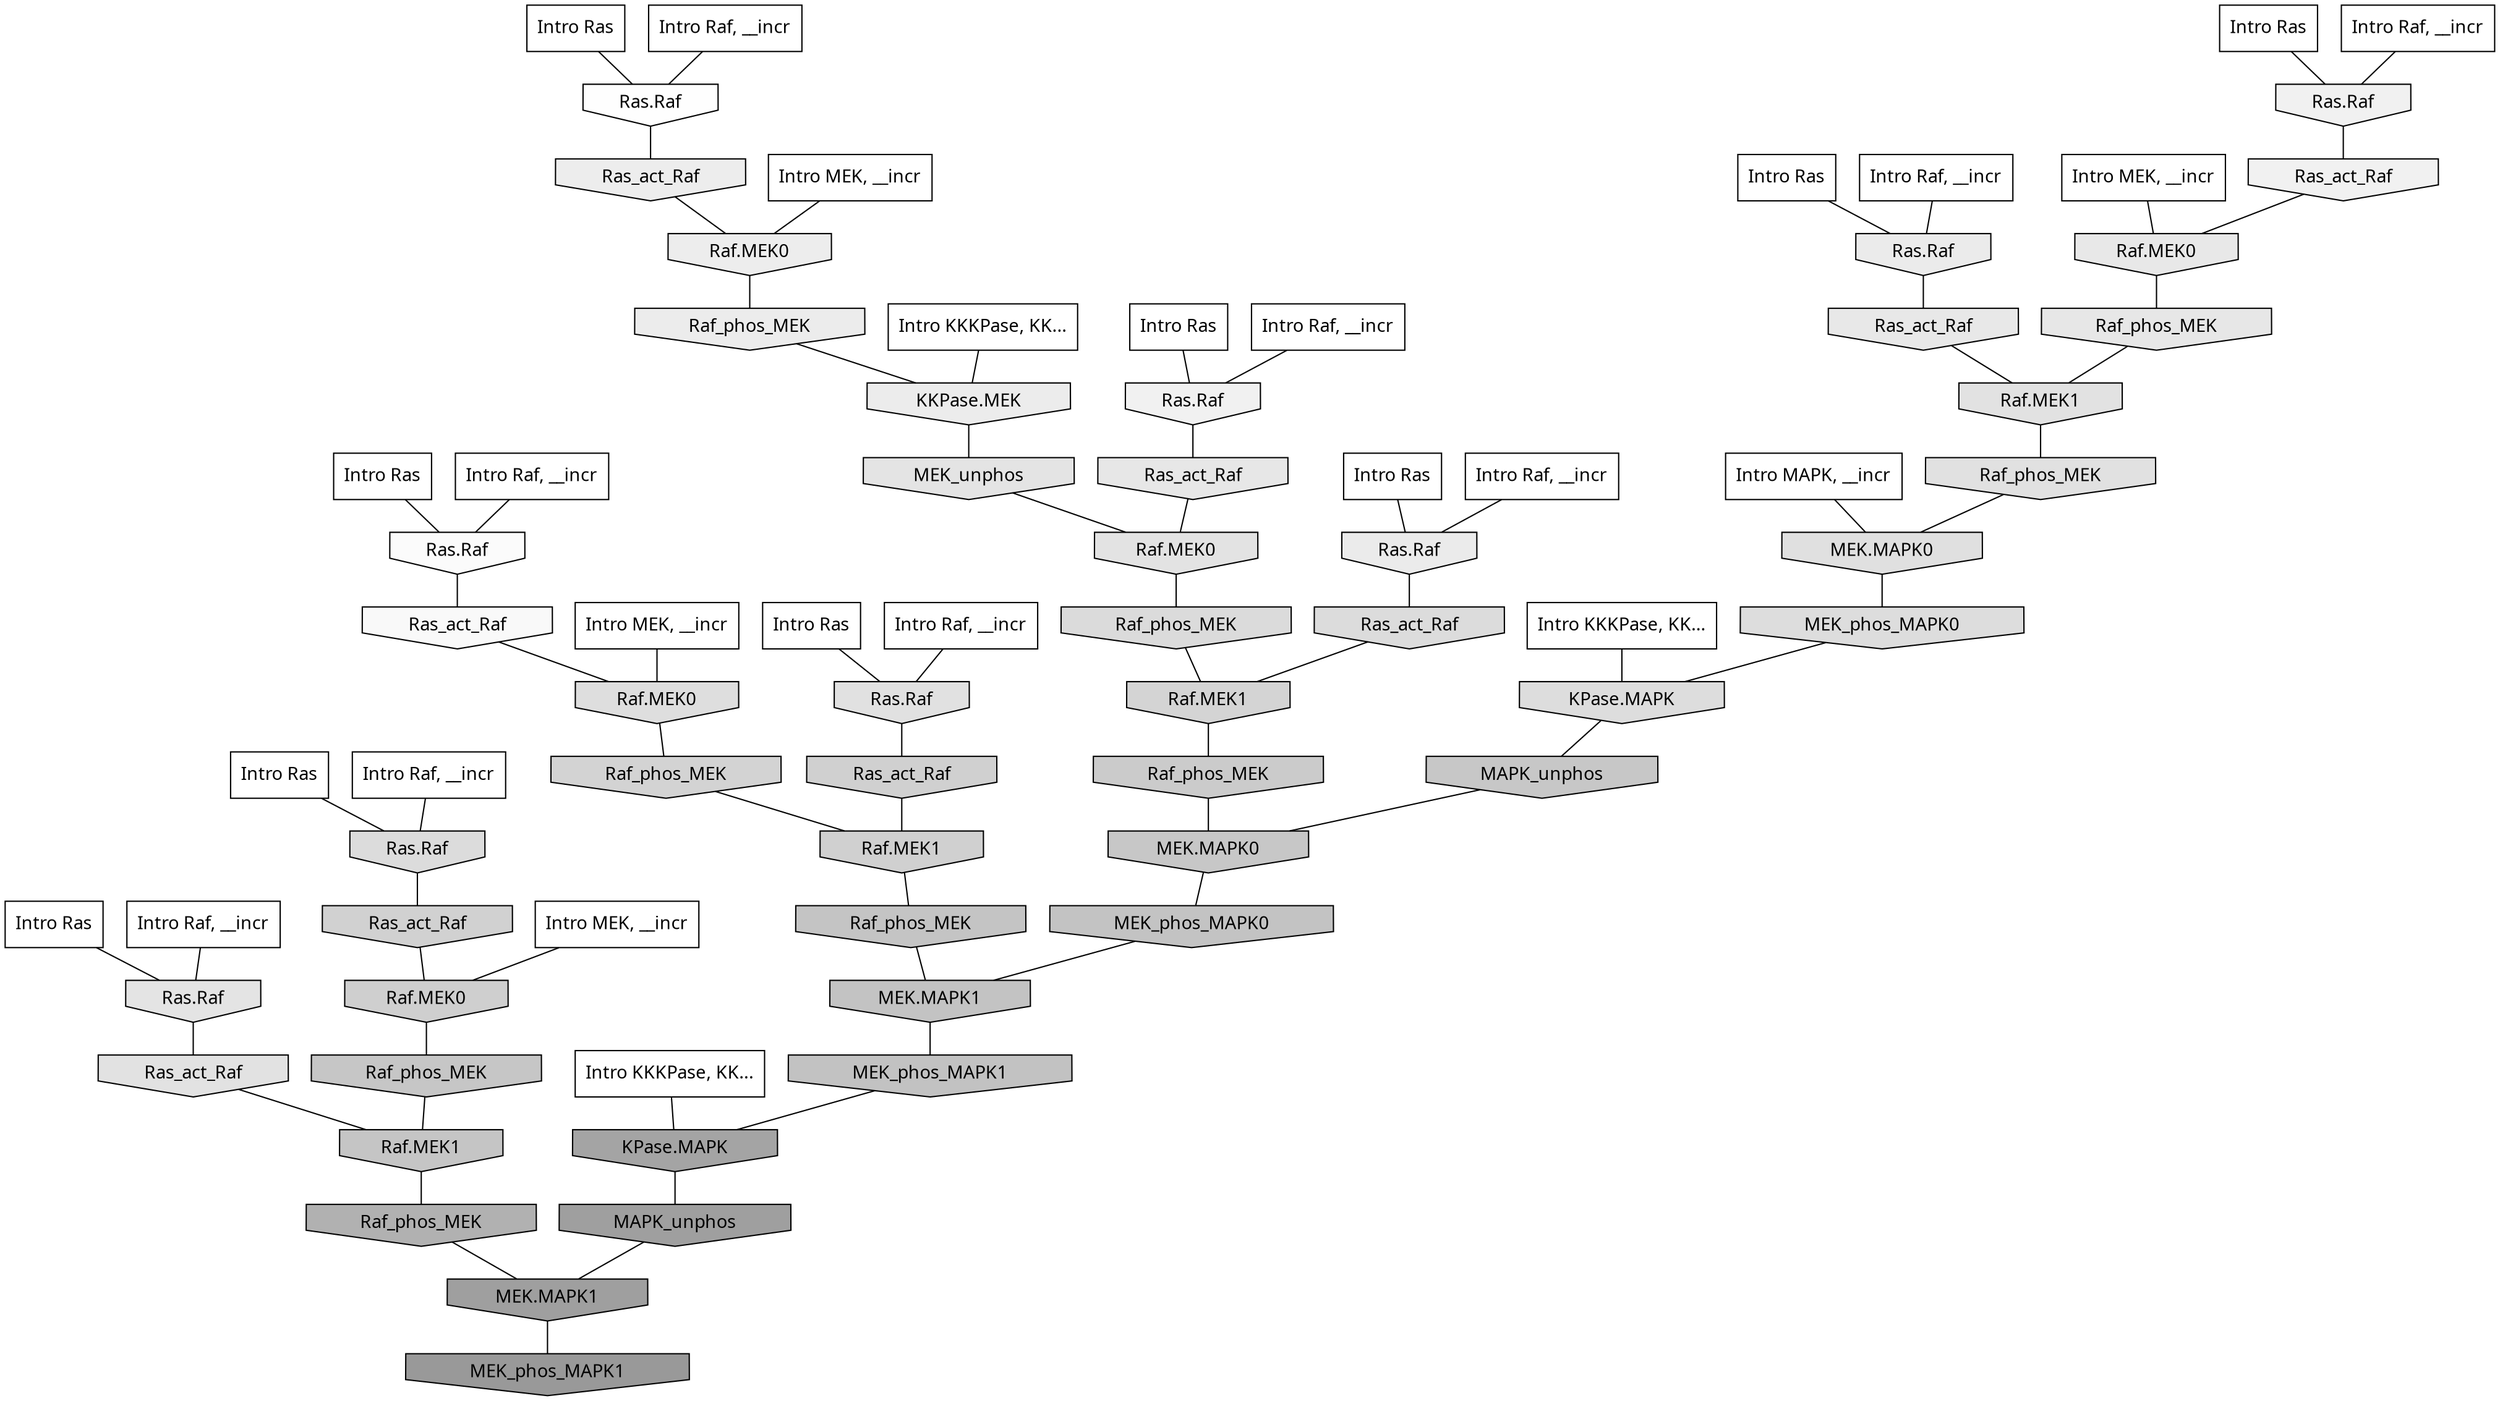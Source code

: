 digraph G{
  rankdir="TB";
  ranksep=0.30;
  node [fontname="CMU Serif"];
  edge [fontname="CMU Serif"];
  
  6 [label="Intro Ras", shape=rectangle, style=filled, fillcolor="0.000 0.000 1.000"]
  
  9 [label="Intro Ras", shape=rectangle, style=filled, fillcolor="0.000 0.000 1.000"]
  
  27 [label="Intro Ras", shape=rectangle, style=filled, fillcolor="0.000 0.000 1.000"]
  
  64 [label="Intro Ras", shape=rectangle, style=filled, fillcolor="0.000 0.000 1.000"]
  
  83 [label="Intro Ras", shape=rectangle, style=filled, fillcolor="0.000 0.000 1.000"]
  
  85 [label="Intro Ras", shape=rectangle, style=filled, fillcolor="0.000 0.000 1.000"]
  
  87 [label="Intro Ras", shape=rectangle, style=filled, fillcolor="0.000 0.000 1.000"]
  
  90 [label="Intro Ras", shape=rectangle, style=filled, fillcolor="0.000 0.000 1.000"]
  
  93 [label="Intro Ras", shape=rectangle, style=filled, fillcolor="0.000 0.000 1.000"]
  
  162 [label="Intro Raf, __incr", shape=rectangle, style=filled, fillcolor="0.000 0.000 1.000"]
  
  213 [label="Intro Raf, __incr", shape=rectangle, style=filled, fillcolor="0.000 0.000 1.000"]
  
  421 [label="Intro Raf, __incr", shape=rectangle, style=filled, fillcolor="0.000 0.000 1.000"]
  
  543 [label="Intro Raf, __incr", shape=rectangle, style=filled, fillcolor="0.000 0.000 1.000"]
  
  574 [label="Intro Raf, __incr", shape=rectangle, style=filled, fillcolor="0.000 0.000 1.000"]
  
  658 [label="Intro Raf, __incr", shape=rectangle, style=filled, fillcolor="0.000 0.000 1.000"]
  
  674 [label="Intro Raf, __incr", shape=rectangle, style=filled, fillcolor="0.000 0.000 1.000"]
  
  807 [label="Intro Raf, __incr", shape=rectangle, style=filled, fillcolor="0.000 0.000 1.000"]
  
  1070 [label="Intro Raf, __incr", shape=rectangle, style=filled, fillcolor="0.000 0.000 1.000"]
  
  1207 [label="Intro MEK, __incr", shape=rectangle, style=filled, fillcolor="0.000 0.000 1.000"]
  
  1214 [label="Intro MEK, __incr", shape=rectangle, style=filled, fillcolor="0.000 0.000 1.000"]
  
  1369 [label="Intro MEK, __incr", shape=rectangle, style=filled, fillcolor="0.000 0.000 1.000"]
  
  1601 [label="Intro MEK, __incr", shape=rectangle, style=filled, fillcolor="0.000 0.000 1.000"]
  
  2477 [label="Intro MAPK, __incr", shape=rectangle, style=filled, fillcolor="0.000 0.000 1.000"]
  
  3137 [label="Intro KKKPase, KK...", shape=rectangle, style=filled, fillcolor="0.000 0.000 1.000"]
  
  3161 [label="Intro KKKPase, KK...", shape=rectangle, style=filled, fillcolor="0.000 0.000 1.000"]
  
  3163 [label="Intro KKKPase, KK...", shape=rectangle, style=filled, fillcolor="0.000 0.000 1.000"]
  
  3363 [label="Ras.Raf", shape=invhouse, style=filled, fillcolor="0.000 0.000 0.995"]
  
  3537 [label="Ras.Raf", shape=invhouse, style=filled, fillcolor="0.000 0.000 0.981"]
  
  3645 [label="Ras_act_Raf", shape=invhouse, style=filled, fillcolor="0.000 0.000 0.975"]
  
  4439 [label="Ras.Raf", shape=invhouse, style=filled, fillcolor="0.000 0.000 0.945"]
  
  4505 [label="Ras_act_Raf", shape=invhouse, style=filled, fillcolor="0.000 0.000 0.943"]
  
  4538 [label="Ras.Raf", shape=invhouse, style=filled, fillcolor="0.000 0.000 0.942"]
  
  5029 [label="Ras_act_Raf", shape=invhouse, style=filled, fillcolor="0.000 0.000 0.926"]
  
  5033 [label="Raf.MEK0", shape=invhouse, style=filled, fillcolor="0.000 0.000 0.926"]
  
  5059 [label="Raf_phos_MEK", shape=invhouse, style=filled, fillcolor="0.000 0.000 0.924"]
  
  5091 [label="KKPase.MEK", shape=invhouse, style=filled, fillcolor="0.000 0.000 0.924"]
  
  5216 [label="Ras.Raf", shape=invhouse, style=filled, fillcolor="0.000 0.000 0.920"]
  
  5280 [label="Ras.Raf", shape=invhouse, style=filled, fillcolor="0.000 0.000 0.918"]
  
  5584 [label="Ras_act_Raf", shape=invhouse, style=filled, fillcolor="0.000 0.000 0.909"]
  
  5672 [label="Raf.MEK0", shape=invhouse, style=filled, fillcolor="0.000 0.000 0.907"]
  
  5770 [label="Raf_phos_MEK", shape=invhouse, style=filled, fillcolor="0.000 0.000 0.904"]
  
  5773 [label="Ras_act_Raf", shape=invhouse, style=filled, fillcolor="0.000 0.000 0.903"]
  
  6257 [label="Ras.Raf", shape=invhouse, style=filled, fillcolor="0.000 0.000 0.891"]
  
  6259 [label="MEK_unphos", shape=invhouse, style=filled, fillcolor="0.000 0.000 0.891"]
  
  6369 [label="Raf.MEK0", shape=invhouse, style=filled, fillcolor="0.000 0.000 0.888"]
  
  6459 [label="Ras_act_Raf", shape=invhouse, style=filled, fillcolor="0.000 0.000 0.886"]
  
  6605 [label="Raf.MEK1", shape=invhouse, style=filled, fillcolor="0.000 0.000 0.883"]
  
  6725 [label="Raf_phos_MEK", shape=invhouse, style=filled, fillcolor="0.000 0.000 0.881"]
  
  6772 [label="Ras.Raf", shape=invhouse, style=filled, fillcolor="0.000 0.000 0.880"]
  
  6893 [label="MEK.MAPK0", shape=invhouse, style=filled, fillcolor="0.000 0.000 0.878"]
  
  7384 [label="Raf.MEK0", shape=invhouse, style=filled, fillcolor="0.000 0.000 0.869"]
  
  7575 [label="MEK_phos_MAPK0", shape=invhouse, style=filled, fillcolor="0.000 0.000 0.866"]
  
  7701 [label="KPase.MAPK", shape=invhouse, style=filled, fillcolor="0.000 0.000 0.864"]
  
  7771 [label="Ras.Raf", shape=invhouse, style=filled, fillcolor="0.000 0.000 0.863"]
  
  7883 [label="Ras_act_Raf", shape=invhouse, style=filled, fillcolor="0.000 0.000 0.861"]
  
  8032 [label="Raf_phos_MEK", shape=invhouse, style=filled, fillcolor="0.000 0.000 0.859"]
  
  10004 [label="Raf.MEK1", shape=invhouse, style=filled, fillcolor="0.000 0.000 0.832"]
  
  10606 [label="Raf_phos_MEK", shape=invhouse, style=filled, fillcolor="0.000 0.000 0.825"]
  
  11183 [label="Ras_act_Raf", shape=invhouse, style=filled, fillcolor="0.000 0.000 0.819"]
  
  11483 [label="Ras_act_Raf", shape=invhouse, style=filled, fillcolor="0.000 0.000 0.816"]
  
  11490 [label="Raf.MEK1", shape=invhouse, style=filled, fillcolor="0.000 0.000 0.816"]
  
  12251 [label="Raf.MEK0", shape=invhouse, style=filled, fillcolor="0.000 0.000 0.809"]
  
  14098 [label="Raf_phos_MEK", shape=invhouse, style=filled, fillcolor="0.000 0.000 0.794"]
  
  15818 [label="MAPK_unphos", shape=invhouse, style=filled, fillcolor="0.000 0.000 0.780"]
  
  15819 [label="MEK.MAPK0", shape=invhouse, style=filled, fillcolor="0.000 0.000 0.780"]
  
  16077 [label="Raf_phos_MEK", shape=invhouse, style=filled, fillcolor="0.000 0.000 0.777"]
  
  16578 [label="Raf.MEK1", shape=invhouse, style=filled, fillcolor="0.000 0.000 0.771"]
  
  16698 [label="Raf_phos_MEK", shape=invhouse, style=filled, fillcolor="0.000 0.000 0.769"]
  
  17047 [label="MEK_phos_MAPK0", shape=invhouse, style=filled, fillcolor="0.000 0.000 0.765"]
  
  17048 [label="MEK.MAPK1", shape=invhouse, style=filled, fillcolor="0.000 0.000 0.765"]
  
  17264 [label="MEK_phos_MAPK1", shape=invhouse, style=filled, fillcolor="0.000 0.000 0.761"]
  
  20188 [label="Raf_phos_MEK", shape=invhouse, style=filled, fillcolor="0.000 0.000 0.692"]
  
  21649 [label="KPase.MAPK", shape=invhouse, style=filled, fillcolor="0.000 0.000 0.642"]
  
  22201 [label="MAPK_unphos", shape=invhouse, style=filled, fillcolor="0.000 0.000 0.624"]
  
  22202 [label="MEK.MAPK1", shape=invhouse, style=filled, fillcolor="0.000 0.000 0.624"]
  
  22891 [label="MEK_phos_MAPK1", shape=invhouse, style=filled, fillcolor="0.000 0.000 0.600"]
  
  
  22202 -> 22891 [dir=none, color="0.000 0.000 0.000"] 
  22201 -> 22202 [dir=none, color="0.000 0.000 0.000"] 
  21649 -> 22201 [dir=none, color="0.000 0.000 0.000"] 
  20188 -> 22202 [dir=none, color="0.000 0.000 0.000"] 
  17264 -> 21649 [dir=none, color="0.000 0.000 0.000"] 
  17048 -> 17264 [dir=none, color="0.000 0.000 0.000"] 
  17047 -> 17048 [dir=none, color="0.000 0.000 0.000"] 
  16698 -> 17048 [dir=none, color="0.000 0.000 0.000"] 
  16578 -> 20188 [dir=none, color="0.000 0.000 0.000"] 
  16077 -> 16578 [dir=none, color="0.000 0.000 0.000"] 
  15819 -> 17047 [dir=none, color="0.000 0.000 0.000"] 
  15818 -> 15819 [dir=none, color="0.000 0.000 0.000"] 
  14098 -> 15819 [dir=none, color="0.000 0.000 0.000"] 
  12251 -> 16077 [dir=none, color="0.000 0.000 0.000"] 
  11490 -> 16698 [dir=none, color="0.000 0.000 0.000"] 
  11483 -> 11490 [dir=none, color="0.000 0.000 0.000"] 
  11183 -> 12251 [dir=none, color="0.000 0.000 0.000"] 
  10606 -> 11490 [dir=none, color="0.000 0.000 0.000"] 
  10004 -> 14098 [dir=none, color="0.000 0.000 0.000"] 
  8032 -> 10004 [dir=none, color="0.000 0.000 0.000"] 
  7883 -> 10004 [dir=none, color="0.000 0.000 0.000"] 
  7771 -> 11183 [dir=none, color="0.000 0.000 0.000"] 
  7701 -> 15818 [dir=none, color="0.000 0.000 0.000"] 
  7575 -> 7701 [dir=none, color="0.000 0.000 0.000"] 
  7384 -> 10606 [dir=none, color="0.000 0.000 0.000"] 
  6893 -> 7575 [dir=none, color="0.000 0.000 0.000"] 
  6772 -> 11483 [dir=none, color="0.000 0.000 0.000"] 
  6725 -> 6893 [dir=none, color="0.000 0.000 0.000"] 
  6605 -> 6725 [dir=none, color="0.000 0.000 0.000"] 
  6459 -> 16578 [dir=none, color="0.000 0.000 0.000"] 
  6369 -> 8032 [dir=none, color="0.000 0.000 0.000"] 
  6259 -> 6369 [dir=none, color="0.000 0.000 0.000"] 
  6257 -> 6459 [dir=none, color="0.000 0.000 0.000"] 
  5773 -> 6369 [dir=none, color="0.000 0.000 0.000"] 
  5770 -> 6605 [dir=none, color="0.000 0.000 0.000"] 
  5672 -> 5770 [dir=none, color="0.000 0.000 0.000"] 
  5584 -> 6605 [dir=none, color="0.000 0.000 0.000"] 
  5280 -> 7883 [dir=none, color="0.000 0.000 0.000"] 
  5216 -> 5584 [dir=none, color="0.000 0.000 0.000"] 
  5091 -> 6259 [dir=none, color="0.000 0.000 0.000"] 
  5059 -> 5091 [dir=none, color="0.000 0.000 0.000"] 
  5033 -> 5059 [dir=none, color="0.000 0.000 0.000"] 
  5029 -> 5033 [dir=none, color="0.000 0.000 0.000"] 
  4538 -> 5773 [dir=none, color="0.000 0.000 0.000"] 
  4505 -> 5672 [dir=none, color="0.000 0.000 0.000"] 
  4439 -> 4505 [dir=none, color="0.000 0.000 0.000"] 
  3645 -> 7384 [dir=none, color="0.000 0.000 0.000"] 
  3537 -> 3645 [dir=none, color="0.000 0.000 0.000"] 
  3363 -> 5029 [dir=none, color="0.000 0.000 0.000"] 
  3163 -> 21649 [dir=none, color="0.000 0.000 0.000"] 
  3161 -> 7701 [dir=none, color="0.000 0.000 0.000"] 
  3137 -> 5091 [dir=none, color="0.000 0.000 0.000"] 
  2477 -> 6893 [dir=none, color="0.000 0.000 0.000"] 
  1601 -> 7384 [dir=none, color="0.000 0.000 0.000"] 
  1369 -> 5033 [dir=none, color="0.000 0.000 0.000"] 
  1214 -> 12251 [dir=none, color="0.000 0.000 0.000"] 
  1207 -> 5672 [dir=none, color="0.000 0.000 0.000"] 
  1070 -> 4538 [dir=none, color="0.000 0.000 0.000"] 
  807 -> 6772 [dir=none, color="0.000 0.000 0.000"] 
  674 -> 3537 [dir=none, color="0.000 0.000 0.000"] 
  658 -> 5280 [dir=none, color="0.000 0.000 0.000"] 
  574 -> 7771 [dir=none, color="0.000 0.000 0.000"] 
  543 -> 5216 [dir=none, color="0.000 0.000 0.000"] 
  421 -> 4439 [dir=none, color="0.000 0.000 0.000"] 
  213 -> 3363 [dir=none, color="0.000 0.000 0.000"] 
  162 -> 6257 [dir=none, color="0.000 0.000 0.000"] 
  93 -> 3537 [dir=none, color="0.000 0.000 0.000"] 
  90 -> 6257 [dir=none, color="0.000 0.000 0.000"] 
  87 -> 4439 [dir=none, color="0.000 0.000 0.000"] 
  85 -> 7771 [dir=none, color="0.000 0.000 0.000"] 
  83 -> 5216 [dir=none, color="0.000 0.000 0.000"] 
  64 -> 4538 [dir=none, color="0.000 0.000 0.000"] 
  27 -> 5280 [dir=none, color="0.000 0.000 0.000"] 
  9 -> 6772 [dir=none, color="0.000 0.000 0.000"] 
  6 -> 3363 [dir=none, color="0.000 0.000 0.000"] 
  
  }
